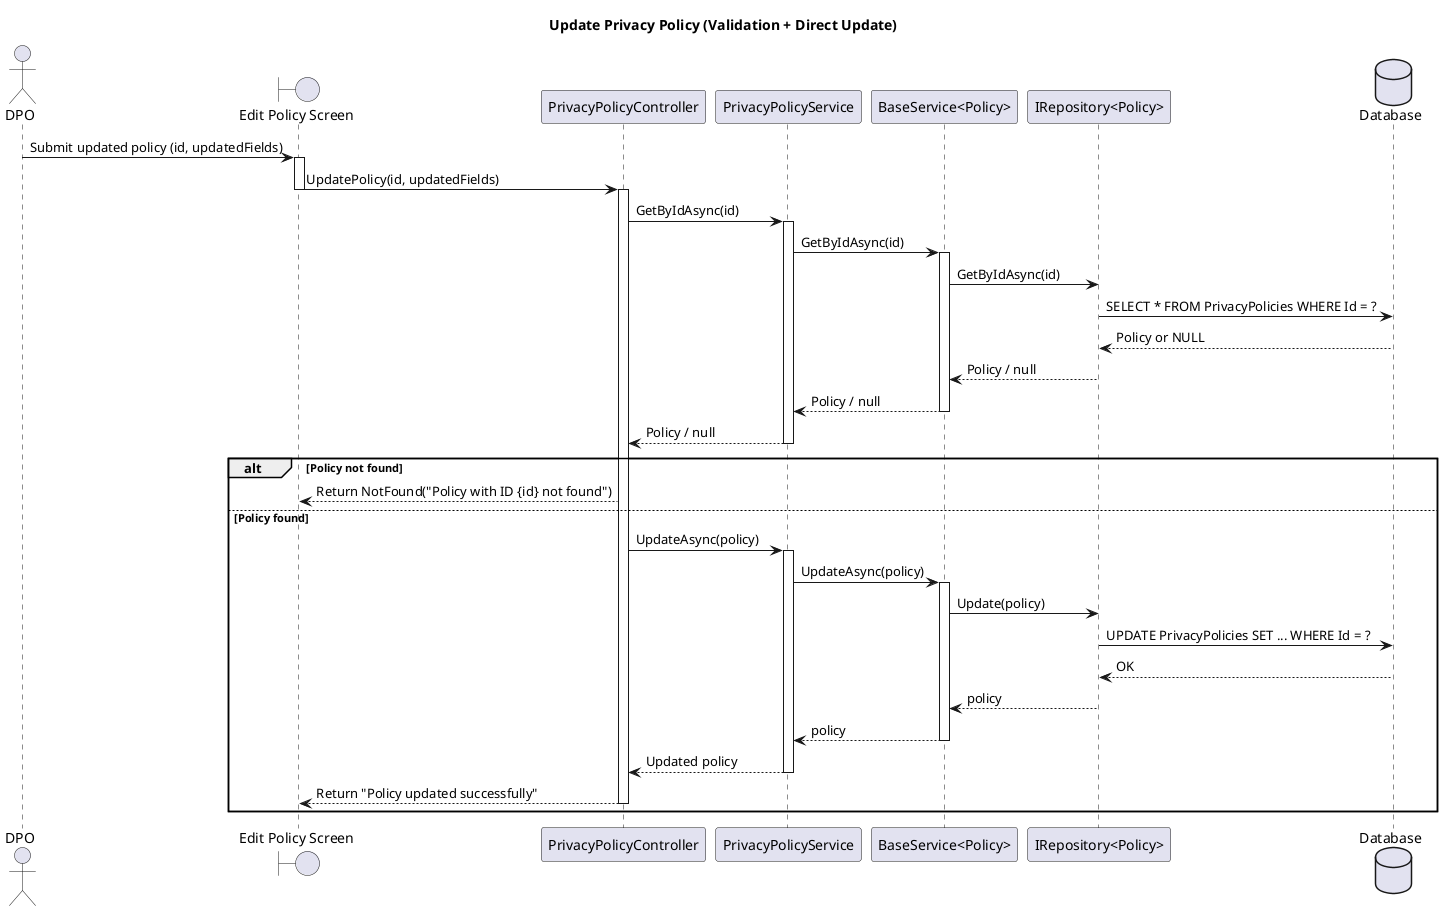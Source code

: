 @startuml
title Update Privacy Policy (Validation + Direct Update)

actor DPO
boundary "Edit Policy Screen" as Screen
participant "PrivacyPolicyController" as Controller
participant "PrivacyPolicyService" as Service
participant "BaseService<Policy>" as BaseService
participant "IRepository<Policy>" as Repo
database "Database" as DB

DPO -> Screen : Submit updated policy (id, updatedFields)
activate Screen
Screen -> Controller : UpdatePolicy(id, updatedFields)
deactivate Screen
activate Controller

' === Validate Policy Exists ===
Controller -> Service : GetByIdAsync(id)
activate Service
Service -> BaseService : GetByIdAsync(id)
activate BaseService
BaseService -> Repo : GetByIdAsync(id)
Repo -> DB : SELECT * FROM PrivacyPolicies WHERE Id = ?
DB --> Repo : Policy or NULL
Repo --> BaseService : Policy / null
BaseService --> Service : Policy / null
deactivate BaseService
Service --> Controller : Policy / null
deactivate Service

alt Policy not found
    Controller --> Screen : Return NotFound("Policy with ID {id} not found")
    
else Policy found

    ' === Update Policy ===
    Controller -> Service : UpdateAsync(policy)
    activate Service
    Service -> BaseService : UpdateAsync(policy)
    activate BaseService
    BaseService -> Repo : Update(policy)
    Repo -> DB : UPDATE PrivacyPolicies SET ... WHERE Id = ?
    DB --> Repo : OK
    Repo --> BaseService : policy
    BaseService --> Service : policy
    deactivate BaseService
    Service --> Controller : Updated policy
    deactivate Service

    Controller --> Screen : Return "Policy updated successfully"
    deactivate Controller
end
@enduml
